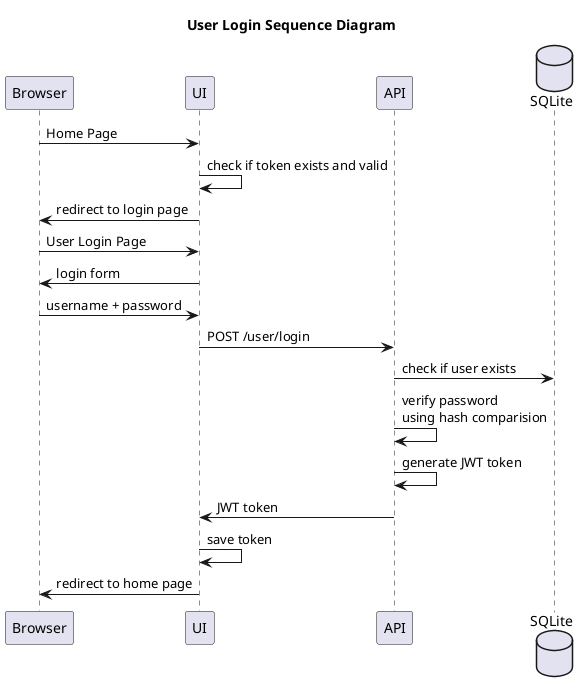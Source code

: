 @startuml
title User Login Sequence Diagram
participant Browser as browser
participant UI as ui
participant API as api
database SQLite as sqlite

browser -> ui: Home Page
ui -> ui: check if token exists and valid
ui -> browser: redirect to login page
browser -> ui: User Login Page
ui -> browser: login form
browser -> ui: username + password
ui -> api: POST /user/login
api -> sqlite: check if user exists
api -> api: verify password \nusing hash comparision
api -> api: generate JWT token
api -> ui: JWT token
ui -> ui: save token
ui -> browser: redirect to home page
@enduml
